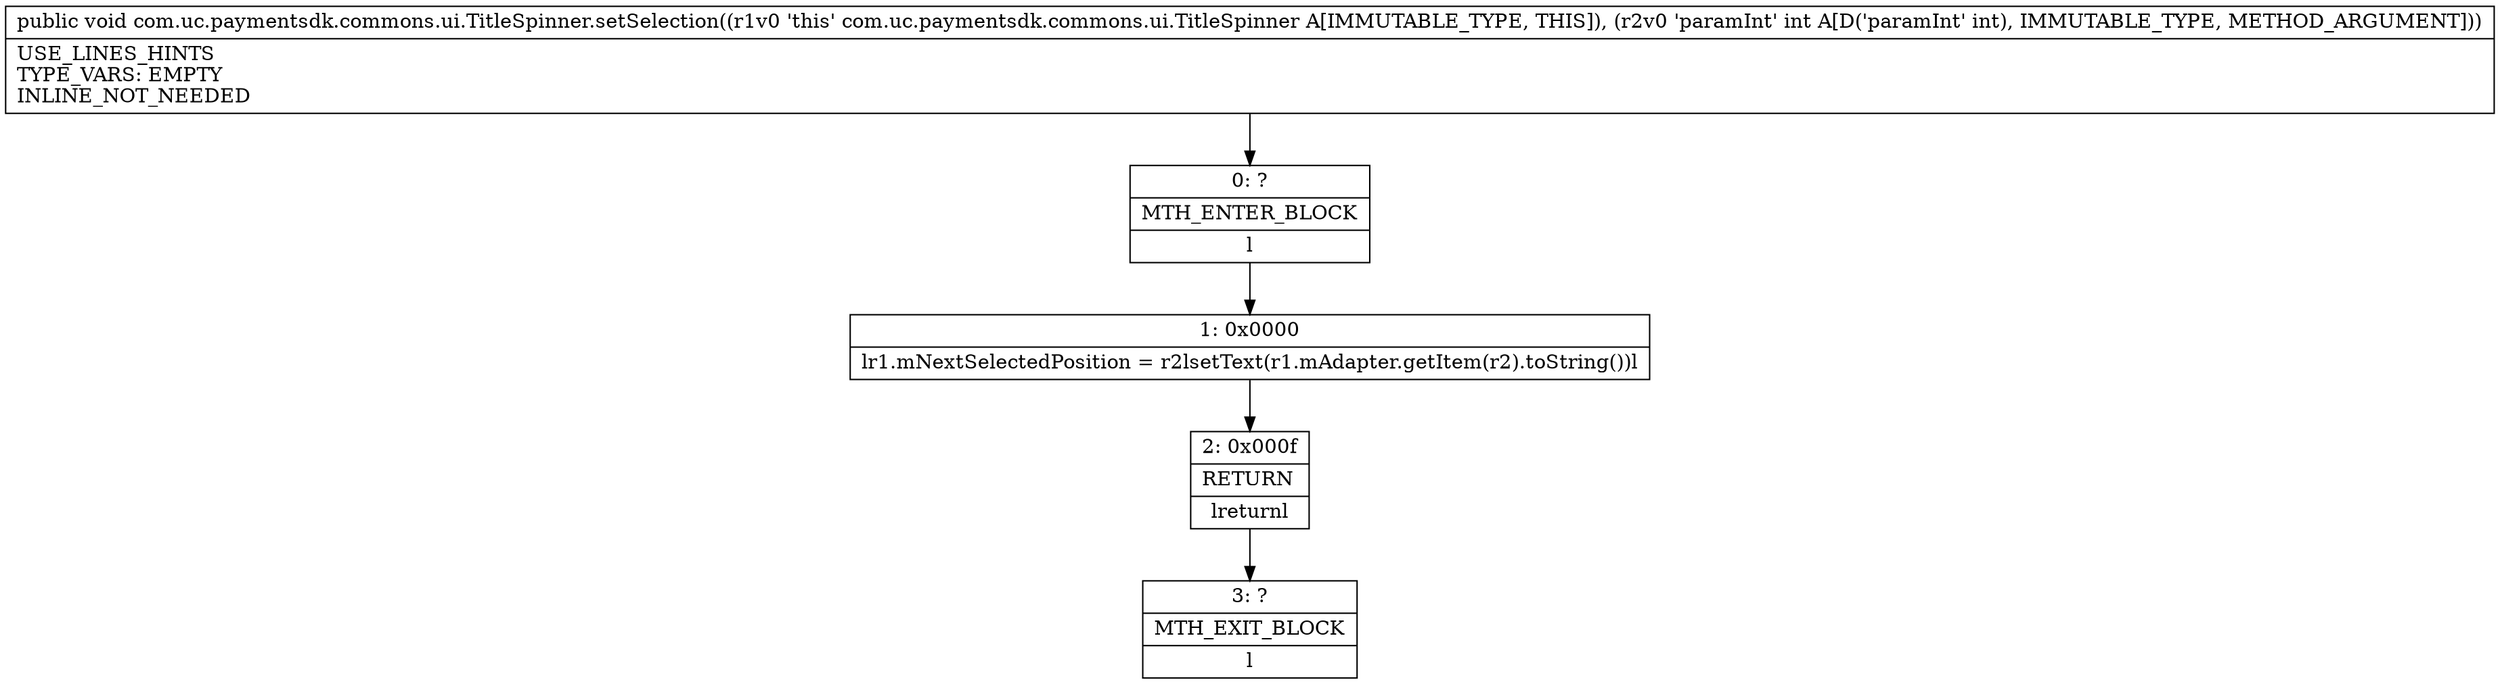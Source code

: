 digraph "CFG forcom.uc.paymentsdk.commons.ui.TitleSpinner.setSelection(I)V" {
Node_0 [shape=record,label="{0\:\ ?|MTH_ENTER_BLOCK\l|l}"];
Node_1 [shape=record,label="{1\:\ 0x0000|lr1.mNextSelectedPosition = r2lsetText(r1.mAdapter.getItem(r2).toString())l}"];
Node_2 [shape=record,label="{2\:\ 0x000f|RETURN\l|lreturnl}"];
Node_3 [shape=record,label="{3\:\ ?|MTH_EXIT_BLOCK\l|l}"];
MethodNode[shape=record,label="{public void com.uc.paymentsdk.commons.ui.TitleSpinner.setSelection((r1v0 'this' com.uc.paymentsdk.commons.ui.TitleSpinner A[IMMUTABLE_TYPE, THIS]), (r2v0 'paramInt' int A[D('paramInt' int), IMMUTABLE_TYPE, METHOD_ARGUMENT]))  | USE_LINES_HINTS\lTYPE_VARS: EMPTY\lINLINE_NOT_NEEDED\l}"];
MethodNode -> Node_0;
Node_0 -> Node_1;
Node_1 -> Node_2;
Node_2 -> Node_3;
}

